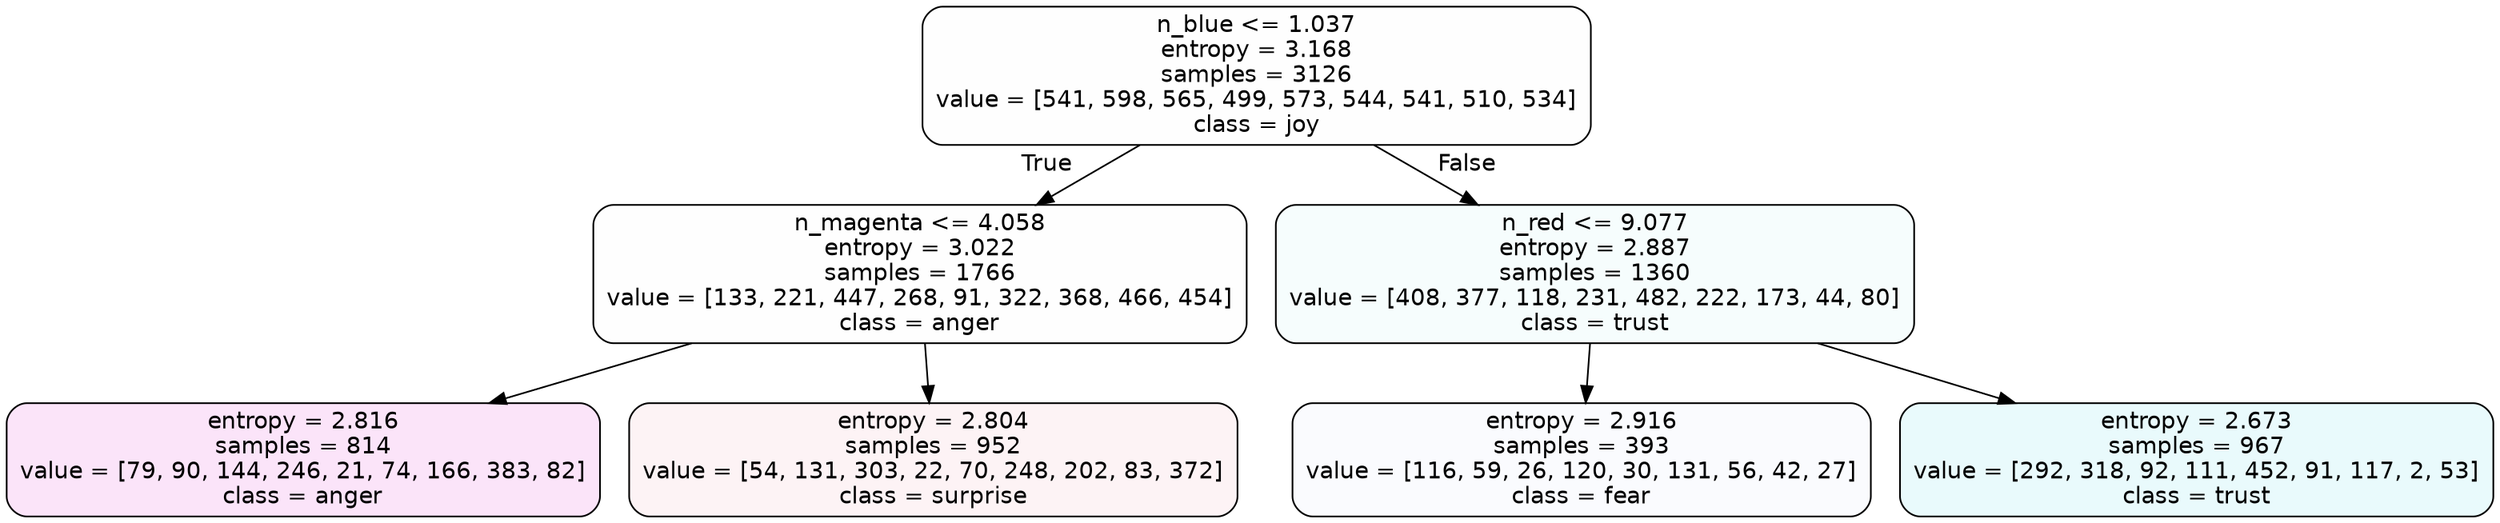 digraph Tree {
node [shape=box, style="filled, rounded", color="black", fontname=helvetica] ;
edge [fontname=helvetica] ;
0 [label="n_blue <= 1.037\nentropy = 3.168\nsamples = 3126\nvalue = [541, 598, 565, 499, 573, 544, 541, 510, 534]\nclass = joy", fillcolor="#d7e53901"] ;
1 [label="n_magenta <= 4.058\nentropy = 3.022\nsamples = 1766\nvalue = [133, 221, 447, 268, 91, 322, 368, 466, 454]\nclass = anger", fillcolor="#e539d701"] ;
0 -> 1 [labeldistance=2.5, labelangle=45, headlabel="True"] ;
2 [label="entropy = 2.816\nsamples = 814\nvalue = [79, 90, 144, 246, 21, 74, 166, 383, 82]\nclass = anger", fillcolor="#e539d722"] ;
1 -> 2 ;
3 [label="entropy = 2.804\nsamples = 952\nvalue = [54, 131, 303, 22, 70, 248, 202, 83, 372]\nclass = surprise", fillcolor="#e539640f"] ;
1 -> 3 ;
4 [label="n_red <= 9.077\nentropy = 2.887\nsamples = 1360\nvalue = [408, 377, 118, 231, 482, 222, 173, 44, 80]\nclass = trust", fillcolor="#39d7e50b"] ;
0 -> 4 [labeldistance=2.5, labelangle=-45, headlabel="False"] ;
5 [label="entropy = 2.916\nsamples = 393\nvalue = [116, 59, 26, 120, 30, 131, 56, 42, 27]\nclass = fear", fillcolor="#3964e506"] ;
4 -> 5 ;
6 [label="entropy = 2.673\nsamples = 967\nvalue = [292, 318, 92, 111, 452, 91, 117, 2, 53]\nclass = trust", fillcolor="#39d7e51c"] ;
4 -> 6 ;
}